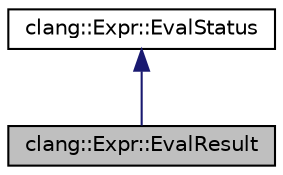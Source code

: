 digraph "clang::Expr::EvalResult"
{
 // LATEX_PDF_SIZE
  bgcolor="transparent";
  edge [fontname="Helvetica",fontsize="10",labelfontname="Helvetica",labelfontsize="10"];
  node [fontname="Helvetica",fontsize="10",shape=record];
  Node1 [label="clang::Expr::EvalResult",height=0.2,width=0.4,color="black", fillcolor="grey75", style="filled", fontcolor="black",tooltip="EvalResult is a struct with detailed info about an evaluated expression."];
  Node2 -> Node1 [dir="back",color="midnightblue",fontsize="10",style="solid",fontname="Helvetica"];
  Node2 [label="clang::Expr::EvalStatus",height=0.2,width=0.4,color="black",URL="$structclang_1_1Expr_1_1EvalStatus.html",tooltip="EvalStatus is a struct with detailed info about an evaluation in progress."];
}

